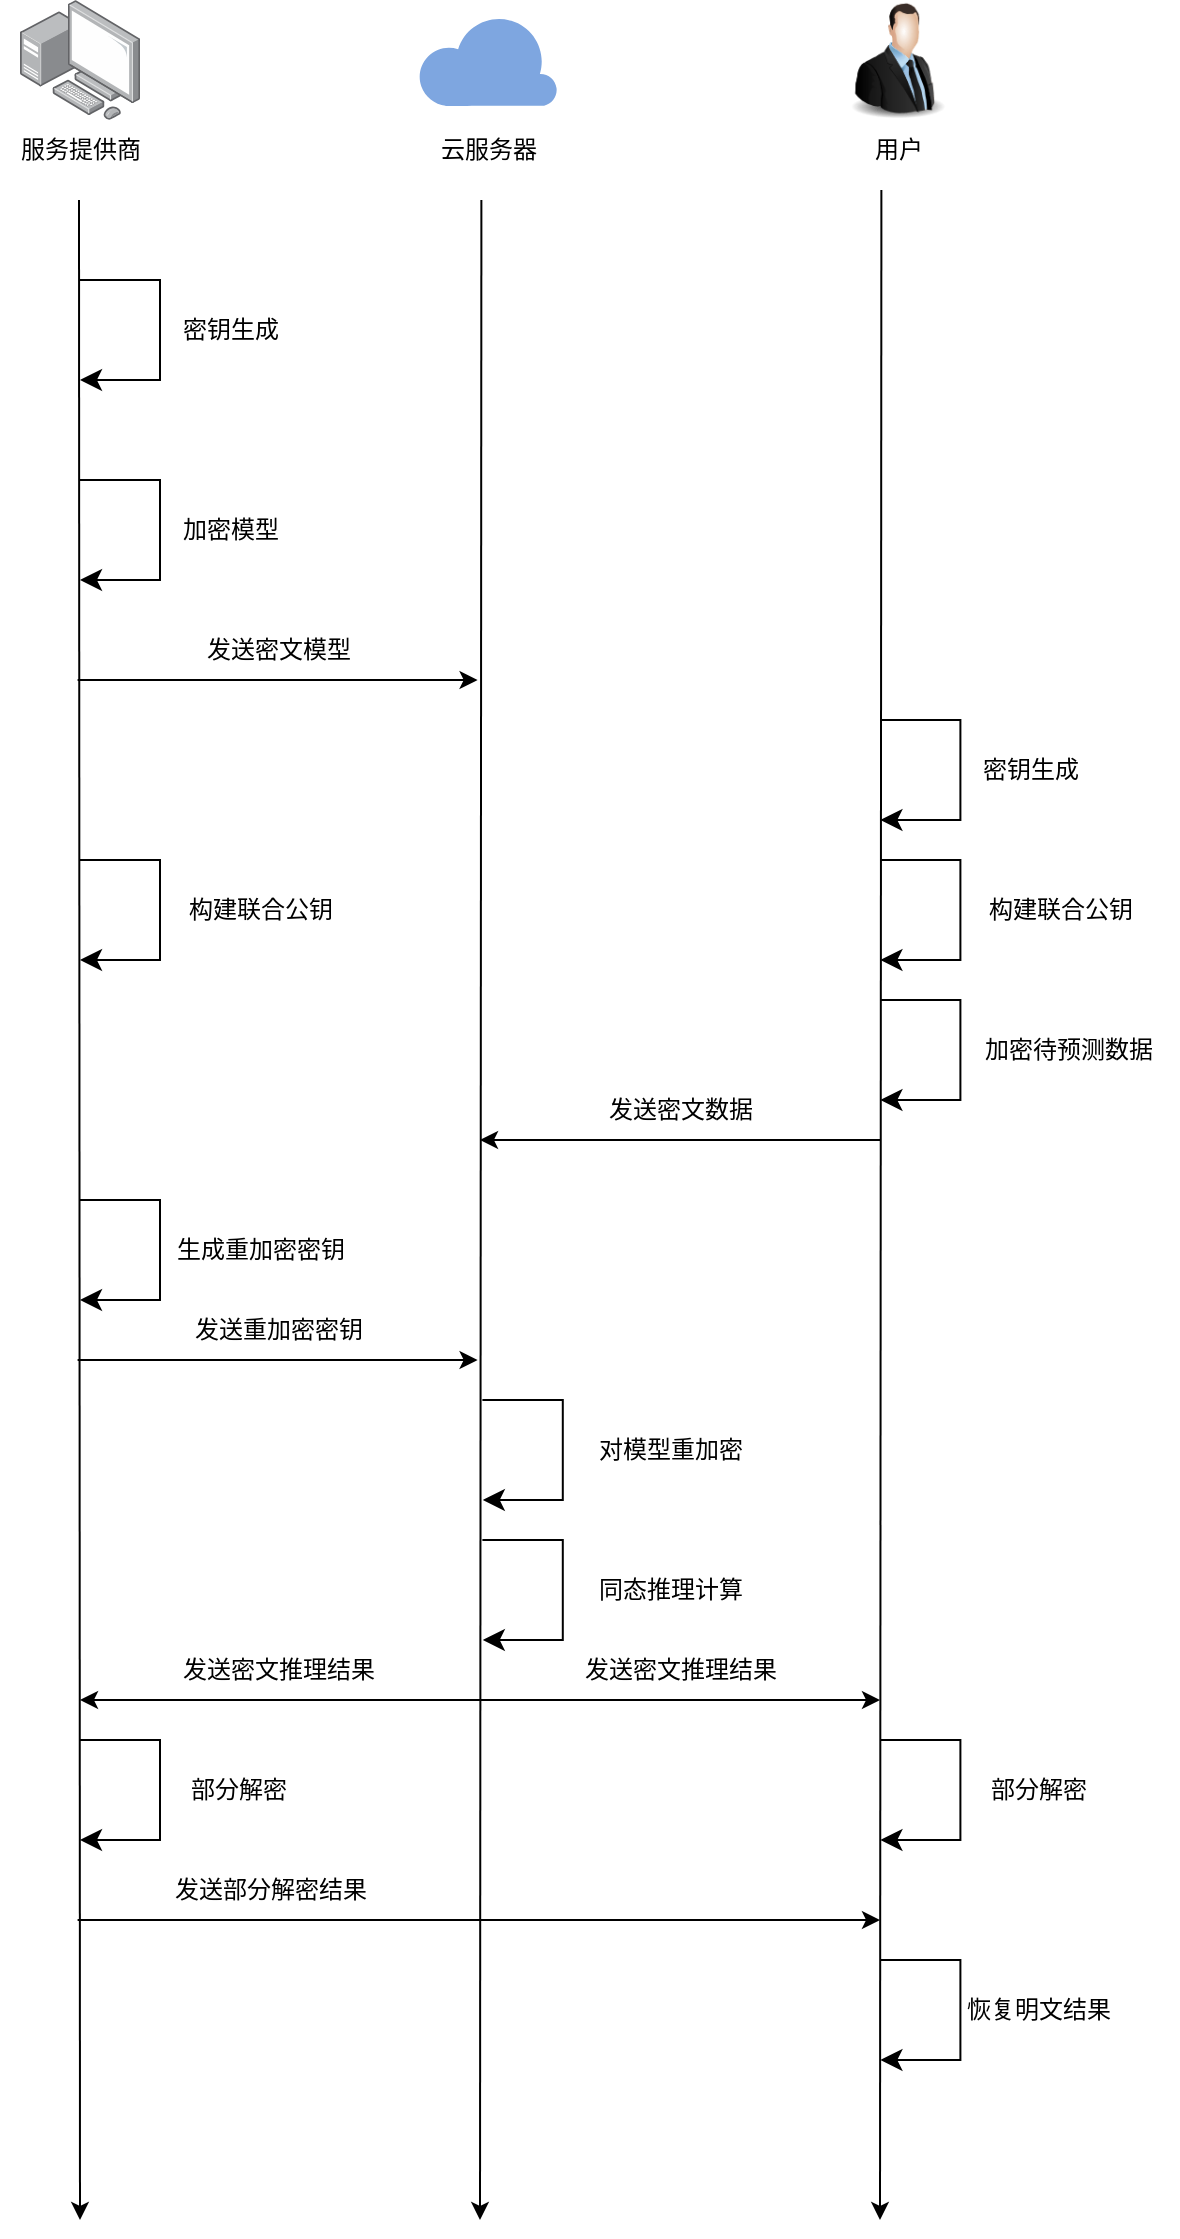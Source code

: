 <mxfile version="21.1.1" type="github">
  <diagram name="Page-1" id="0783ab3e-0a74-02c8-0abd-f7b4e66b4bec">
    <mxGraphModel dx="897" dy="576" grid="1" gridSize="10" guides="1" tooltips="1" connect="1" arrows="1" fold="1" page="0" pageScale="1" pageWidth="850" pageHeight="1100" background="none" math="0" shadow="0">
      <root>
        <mxCell id="0" />
        <mxCell id="1" parent="0" />
        <mxCell id="P2ULtPyCxcWZZ4vpyr7f-1" value="" style="image;html=1;image=img/lib/clip_art/people/Suit_Man_128x128.png" vertex="1" parent="1">
          <mxGeometry x="458.8" y="110" width="60" height="60" as="geometry" />
        </mxCell>
        <mxCell id="P2ULtPyCxcWZZ4vpyr7f-2" value="用户" style="text;html=1;align=center;verticalAlign=middle;resizable=0;points=[];autosize=1;strokeColor=none;fillColor=none;" vertex="1" parent="1">
          <mxGeometry x="463.8" y="170" width="50" height="30" as="geometry" />
        </mxCell>
        <mxCell id="P2ULtPyCxcWZZ4vpyr7f-3" value="" style="image;points=[];aspect=fixed;html=1;align=center;shadow=0;dashed=0;image=img/lib/allied_telesis/computer_and_terminals/Personal_Computer_with_Server.svg;" vertex="1" parent="1">
          <mxGeometry x="50" y="110" width="60" height="60" as="geometry" />
        </mxCell>
        <mxCell id="P2ULtPyCxcWZZ4vpyr7f-4" value="服务提供商" style="text;html=1;align=center;verticalAlign=middle;resizable=0;points=[];autosize=1;strokeColor=none;fillColor=none;" vertex="1" parent="1">
          <mxGeometry x="40" y="170" width="80" height="30" as="geometry" />
        </mxCell>
        <mxCell id="P2ULtPyCxcWZZ4vpyr7f-6" value="" style="verticalLabelPosition=bottom;html=1;verticalAlign=top;align=center;strokeColor=none;fillColor=#7EA6E0;shape=mxgraph.azure.cloud;" vertex="1" parent="1">
          <mxGeometry x="248.8" y="117" width="70" height="46" as="geometry" />
        </mxCell>
        <mxCell id="P2ULtPyCxcWZZ4vpyr7f-8" value="云服务器" style="text;html=1;align=center;verticalAlign=middle;resizable=0;points=[];autosize=1;strokeColor=none;fillColor=none;" vertex="1" parent="1">
          <mxGeometry x="248.8" y="170" width="70" height="30" as="geometry" />
        </mxCell>
        <mxCell id="P2ULtPyCxcWZZ4vpyr7f-9" value="" style="endArrow=classic;html=1;rounded=0;" edge="1" parent="1">
          <mxGeometry width="50" height="50" relative="1" as="geometry">
            <mxPoint x="79.5" y="210" as="sourcePoint" />
            <mxPoint x="80" y="1220" as="targetPoint" />
          </mxGeometry>
        </mxCell>
        <mxCell id="P2ULtPyCxcWZZ4vpyr7f-10" value="" style="endArrow=classic;html=1;rounded=0;" edge="1" parent="1">
          <mxGeometry width="50" height="50" relative="1" as="geometry">
            <mxPoint x="280.7" y="210" as="sourcePoint" />
            <mxPoint x="280" y="1220" as="targetPoint" />
          </mxGeometry>
        </mxCell>
        <mxCell id="P2ULtPyCxcWZZ4vpyr7f-11" value="" style="endArrow=classic;html=1;rounded=0;" edge="1" parent="1">
          <mxGeometry width="50" height="50" relative="1" as="geometry">
            <mxPoint x="480.7" y="205" as="sourcePoint" />
            <mxPoint x="480" y="1220" as="targetPoint" />
          </mxGeometry>
        </mxCell>
        <mxCell id="P2ULtPyCxcWZZ4vpyr7f-14" value="" style="edgeStyle=elbowEdgeStyle;elbow=horizontal;endArrow=classic;html=1;curved=0;rounded=0;endSize=8;startSize=8;" edge="1" parent="1">
          <mxGeometry width="50" height="50" relative="1" as="geometry">
            <mxPoint x="79.8" y="250" as="sourcePoint" />
            <mxPoint x="80" y="300" as="targetPoint" />
            <Array as="points">
              <mxPoint x="120.0" y="280" />
            </Array>
          </mxGeometry>
        </mxCell>
        <mxCell id="P2ULtPyCxcWZZ4vpyr7f-15" value="密钥生成" style="text;html=1;align=center;verticalAlign=middle;resizable=0;points=[];autosize=1;strokeColor=none;fillColor=none;" vertex="1" parent="1">
          <mxGeometry x="120.0" y="260" width="70" height="30" as="geometry" />
        </mxCell>
        <mxCell id="P2ULtPyCxcWZZ4vpyr7f-16" value="" style="edgeStyle=elbowEdgeStyle;elbow=horizontal;endArrow=classic;html=1;curved=0;rounded=0;endSize=8;startSize=8;" edge="1" parent="1">
          <mxGeometry width="50" height="50" relative="1" as="geometry">
            <mxPoint x="79.8" y="350" as="sourcePoint" />
            <mxPoint x="80" y="400" as="targetPoint" />
            <Array as="points">
              <mxPoint x="120.0" y="380" />
            </Array>
          </mxGeometry>
        </mxCell>
        <mxCell id="P2ULtPyCxcWZZ4vpyr7f-17" value="加密模型" style="text;html=1;align=center;verticalAlign=middle;resizable=0;points=[];autosize=1;strokeColor=none;fillColor=none;" vertex="1" parent="1">
          <mxGeometry x="120.0" y="360" width="70" height="30" as="geometry" />
        </mxCell>
        <mxCell id="P2ULtPyCxcWZZ4vpyr7f-18" value="" style="endArrow=classic;html=1;rounded=0;" edge="1" parent="1">
          <mxGeometry width="50" height="50" relative="1" as="geometry">
            <mxPoint x="78.8" y="450" as="sourcePoint" />
            <mxPoint x="278.8" y="450" as="targetPoint" />
          </mxGeometry>
        </mxCell>
        <mxCell id="P2ULtPyCxcWZZ4vpyr7f-19" value="发送密文模型" style="text;html=1;align=center;verticalAlign=middle;resizable=0;points=[];autosize=1;strokeColor=none;fillColor=none;" vertex="1" parent="1">
          <mxGeometry x="128.8" y="420" width="100" height="30" as="geometry" />
        </mxCell>
        <mxCell id="P2ULtPyCxcWZZ4vpyr7f-21" value="" style="edgeStyle=elbowEdgeStyle;elbow=horizontal;endArrow=classic;html=1;curved=0;rounded=0;endSize=8;startSize=8;" edge="1" parent="1">
          <mxGeometry width="50" height="50" relative="1" as="geometry">
            <mxPoint x="79.8" y="540" as="sourcePoint" />
            <mxPoint x="80" y="590" as="targetPoint" />
            <Array as="points">
              <mxPoint x="120.0" y="570" />
            </Array>
          </mxGeometry>
        </mxCell>
        <mxCell id="P2ULtPyCxcWZZ4vpyr7f-22" value="" style="edgeStyle=elbowEdgeStyle;elbow=horizontal;endArrow=classic;html=1;curved=0;rounded=0;endSize=8;startSize=8;" edge="1" parent="1">
          <mxGeometry width="50" height="50" relative="1" as="geometry">
            <mxPoint x="480" y="540" as="sourcePoint" />
            <mxPoint x="480.2" y="590" as="targetPoint" />
            <Array as="points">
              <mxPoint x="520.2" y="570" />
            </Array>
          </mxGeometry>
        </mxCell>
        <mxCell id="P2ULtPyCxcWZZ4vpyr7f-23" value="构建联合公钥" style="text;html=1;align=center;verticalAlign=middle;resizable=0;points=[];autosize=1;strokeColor=none;fillColor=none;" vertex="1" parent="1">
          <mxGeometry x="120.0" y="550" width="100" height="30" as="geometry" />
        </mxCell>
        <mxCell id="P2ULtPyCxcWZZ4vpyr7f-24" value="构建联合公钥" style="text;html=1;align=center;verticalAlign=middle;resizable=0;points=[];autosize=1;strokeColor=none;fillColor=none;" vertex="1" parent="1">
          <mxGeometry x="520.2" y="550" width="100" height="30" as="geometry" />
        </mxCell>
        <mxCell id="P2ULtPyCxcWZZ4vpyr7f-26" value="" style="edgeStyle=elbowEdgeStyle;elbow=horizontal;endArrow=classic;html=1;curved=0;rounded=0;endSize=8;startSize=8;" edge="1" parent="1">
          <mxGeometry width="50" height="50" relative="1" as="geometry">
            <mxPoint x="480" y="470" as="sourcePoint" />
            <mxPoint x="480.2" y="520" as="targetPoint" />
            <Array as="points">
              <mxPoint x="520.2" y="500" />
            </Array>
          </mxGeometry>
        </mxCell>
        <mxCell id="P2ULtPyCxcWZZ4vpyr7f-27" value="密钥生成" style="text;html=1;align=center;verticalAlign=middle;resizable=0;points=[];autosize=1;strokeColor=none;fillColor=none;" vertex="1" parent="1">
          <mxGeometry x="520.2" y="480" width="70" height="30" as="geometry" />
        </mxCell>
        <mxCell id="P2ULtPyCxcWZZ4vpyr7f-30" value="" style="edgeStyle=elbowEdgeStyle;elbow=horizontal;endArrow=classic;html=1;curved=0;rounded=0;endSize=8;startSize=8;" edge="1" parent="1">
          <mxGeometry width="50" height="50" relative="1" as="geometry">
            <mxPoint x="480" y="610" as="sourcePoint" />
            <mxPoint x="480.2" y="660" as="targetPoint" />
            <Array as="points">
              <mxPoint x="520.2" y="640" />
            </Array>
          </mxGeometry>
        </mxCell>
        <mxCell id="P2ULtPyCxcWZZ4vpyr7f-31" value="加密待预测数据" style="text;html=1;align=center;verticalAlign=middle;resizable=0;points=[];autosize=1;strokeColor=none;fillColor=none;" vertex="1" parent="1">
          <mxGeometry x="518.8" y="620" width="110" height="30" as="geometry" />
        </mxCell>
        <mxCell id="P2ULtPyCxcWZZ4vpyr7f-32" value="" style="endArrow=classic;html=1;rounded=0;" edge="1" parent="1">
          <mxGeometry width="50" height="50" relative="1" as="geometry">
            <mxPoint x="480" y="680" as="sourcePoint" />
            <mxPoint x="280" y="680" as="targetPoint" />
          </mxGeometry>
        </mxCell>
        <mxCell id="P2ULtPyCxcWZZ4vpyr7f-33" value="发送密文数据" style="text;html=1;align=center;verticalAlign=middle;resizable=0;points=[];autosize=1;strokeColor=none;fillColor=none;" vertex="1" parent="1">
          <mxGeometry x="330" y="650" width="100" height="30" as="geometry" />
        </mxCell>
        <mxCell id="P2ULtPyCxcWZZ4vpyr7f-34" value="" style="edgeStyle=elbowEdgeStyle;elbow=horizontal;endArrow=classic;html=1;curved=0;rounded=0;endSize=8;startSize=8;" edge="1" parent="1">
          <mxGeometry width="50" height="50" relative="1" as="geometry">
            <mxPoint x="79.8" y="710" as="sourcePoint" />
            <mxPoint x="80" y="760" as="targetPoint" />
            <Array as="points">
              <mxPoint x="120" y="740" />
            </Array>
          </mxGeometry>
        </mxCell>
        <mxCell id="P2ULtPyCxcWZZ4vpyr7f-35" value="生成重加密密钥" style="text;html=1;align=center;verticalAlign=middle;resizable=0;points=[];autosize=1;strokeColor=none;fillColor=none;" vertex="1" parent="1">
          <mxGeometry x="115" y="720" width="110" height="30" as="geometry" />
        </mxCell>
        <mxCell id="P2ULtPyCxcWZZ4vpyr7f-36" value="" style="endArrow=classic;html=1;rounded=0;" edge="1" parent="1">
          <mxGeometry width="50" height="50" relative="1" as="geometry">
            <mxPoint x="78.8" y="790" as="sourcePoint" />
            <mxPoint x="278.8" y="790" as="targetPoint" />
          </mxGeometry>
        </mxCell>
        <mxCell id="P2ULtPyCxcWZZ4vpyr7f-37" value="发送重加密密钥" style="text;html=1;align=center;verticalAlign=middle;resizable=0;points=[];autosize=1;strokeColor=none;fillColor=none;" vertex="1" parent="1">
          <mxGeometry x="123.8" y="760" width="110" height="30" as="geometry" />
        </mxCell>
        <mxCell id="P2ULtPyCxcWZZ4vpyr7f-38" value="" style="edgeStyle=elbowEdgeStyle;elbow=horizontal;endArrow=classic;html=1;curved=0;rounded=0;endSize=8;startSize=8;" edge="1" parent="1">
          <mxGeometry width="50" height="50" relative="1" as="geometry">
            <mxPoint x="281.2" y="810" as="sourcePoint" />
            <mxPoint x="281.4" y="860" as="targetPoint" />
            <Array as="points">
              <mxPoint x="321.4" y="840" />
            </Array>
          </mxGeometry>
        </mxCell>
        <mxCell id="P2ULtPyCxcWZZ4vpyr7f-39" value="对模型重加密" style="text;html=1;align=center;verticalAlign=middle;resizable=0;points=[];autosize=1;strokeColor=none;fillColor=none;" vertex="1" parent="1">
          <mxGeometry x="325.0" y="820" width="100" height="30" as="geometry" />
        </mxCell>
        <mxCell id="P2ULtPyCxcWZZ4vpyr7f-40" value="" style="edgeStyle=elbowEdgeStyle;elbow=horizontal;endArrow=classic;html=1;curved=0;rounded=0;endSize=8;startSize=8;" edge="1" parent="1">
          <mxGeometry width="50" height="50" relative="1" as="geometry">
            <mxPoint x="281.2" y="880" as="sourcePoint" />
            <mxPoint x="281.4" y="930" as="targetPoint" />
            <Array as="points">
              <mxPoint x="321.4" y="910" />
            </Array>
          </mxGeometry>
        </mxCell>
        <mxCell id="P2ULtPyCxcWZZ4vpyr7f-41" value="同态推理计算" style="text;html=1;align=center;verticalAlign=middle;resizable=0;points=[];autosize=1;strokeColor=none;fillColor=none;" vertex="1" parent="1">
          <mxGeometry x="325.0" y="890" width="100" height="30" as="geometry" />
        </mxCell>
        <mxCell id="P2ULtPyCxcWZZ4vpyr7f-42" value="" style="endArrow=classic;html=1;rounded=0;" edge="1" parent="1">
          <mxGeometry width="50" height="50" relative="1" as="geometry">
            <mxPoint x="280" y="960" as="sourcePoint" />
            <mxPoint x="480" y="960" as="targetPoint" />
          </mxGeometry>
        </mxCell>
        <mxCell id="P2ULtPyCxcWZZ4vpyr7f-43" value="" style="endArrow=classic;html=1;rounded=0;" edge="1" parent="1">
          <mxGeometry width="50" height="50" relative="1" as="geometry">
            <mxPoint x="280" y="960" as="sourcePoint" />
            <mxPoint x="80" y="960" as="targetPoint" />
          </mxGeometry>
        </mxCell>
        <mxCell id="P2ULtPyCxcWZZ4vpyr7f-44" value="发送密文推理结果" style="text;html=1;align=center;verticalAlign=middle;resizable=0;points=[];autosize=1;strokeColor=none;fillColor=none;" vertex="1" parent="1">
          <mxGeometry x="118.8" y="930" width="120" height="30" as="geometry" />
        </mxCell>
        <mxCell id="P2ULtPyCxcWZZ4vpyr7f-45" value="发送密文推理结果" style="text;html=1;align=center;verticalAlign=middle;resizable=0;points=[];autosize=1;strokeColor=none;fillColor=none;" vertex="1" parent="1">
          <mxGeometry x="320" y="930" width="120" height="30" as="geometry" />
        </mxCell>
        <mxCell id="P2ULtPyCxcWZZ4vpyr7f-46" value="" style="edgeStyle=elbowEdgeStyle;elbow=horizontal;endArrow=classic;html=1;curved=0;rounded=0;endSize=8;startSize=8;" edge="1" parent="1">
          <mxGeometry width="50" height="50" relative="1" as="geometry">
            <mxPoint x="79.8" y="980" as="sourcePoint" />
            <mxPoint x="80" y="1030" as="targetPoint" />
            <Array as="points">
              <mxPoint x="120" y="1010" />
            </Array>
          </mxGeometry>
        </mxCell>
        <mxCell id="P2ULtPyCxcWZZ4vpyr7f-47" value="部分解密" style="text;html=1;align=center;verticalAlign=middle;resizable=0;points=[];autosize=1;strokeColor=none;fillColor=none;" vertex="1" parent="1">
          <mxGeometry x="123.8" y="990" width="70" height="30" as="geometry" />
        </mxCell>
        <mxCell id="P2ULtPyCxcWZZ4vpyr7f-50" value="" style="edgeStyle=elbowEdgeStyle;elbow=horizontal;endArrow=classic;html=1;curved=0;rounded=0;endSize=8;startSize=8;" edge="1" parent="1">
          <mxGeometry width="50" height="50" relative="1" as="geometry">
            <mxPoint x="480" y="980" as="sourcePoint" />
            <mxPoint x="480.2" y="1030" as="targetPoint" />
            <Array as="points">
              <mxPoint x="520.2" y="1010" />
            </Array>
          </mxGeometry>
        </mxCell>
        <mxCell id="P2ULtPyCxcWZZ4vpyr7f-51" value="部分解密" style="text;html=1;align=center;verticalAlign=middle;resizable=0;points=[];autosize=1;strokeColor=none;fillColor=none;" vertex="1" parent="1">
          <mxGeometry x="524" y="990" width="70" height="30" as="geometry" />
        </mxCell>
        <mxCell id="P2ULtPyCxcWZZ4vpyr7f-52" value="" style="endArrow=classic;html=1;rounded=0;" edge="1" parent="1">
          <mxGeometry width="50" height="50" relative="1" as="geometry">
            <mxPoint x="78.8" y="1070" as="sourcePoint" />
            <mxPoint x="480" y="1070" as="targetPoint" />
            <Array as="points">
              <mxPoint x="290" y="1070" />
            </Array>
          </mxGeometry>
        </mxCell>
        <mxCell id="P2ULtPyCxcWZZ4vpyr7f-53" value="发送部分解密结果" style="text;html=1;align=center;verticalAlign=middle;resizable=0;points=[];autosize=1;strokeColor=none;fillColor=none;" vertex="1" parent="1">
          <mxGeometry x="115" y="1040" width="120" height="30" as="geometry" />
        </mxCell>
        <mxCell id="P2ULtPyCxcWZZ4vpyr7f-54" value="" style="edgeStyle=elbowEdgeStyle;elbow=horizontal;endArrow=classic;html=1;curved=0;rounded=0;endSize=8;startSize=8;" edge="1" parent="1">
          <mxGeometry width="50" height="50" relative="1" as="geometry">
            <mxPoint x="480" y="1090" as="sourcePoint" />
            <mxPoint x="480.2" y="1140" as="targetPoint" />
            <Array as="points">
              <mxPoint x="520.2" y="1120" />
            </Array>
          </mxGeometry>
        </mxCell>
        <mxCell id="P2ULtPyCxcWZZ4vpyr7f-55" value="恢复明文结果" style="text;html=1;align=center;verticalAlign=middle;resizable=0;points=[];autosize=1;strokeColor=none;fillColor=none;" vertex="1" parent="1">
          <mxGeometry x="509" y="1100" width="100" height="30" as="geometry" />
        </mxCell>
      </root>
    </mxGraphModel>
  </diagram>
</mxfile>
